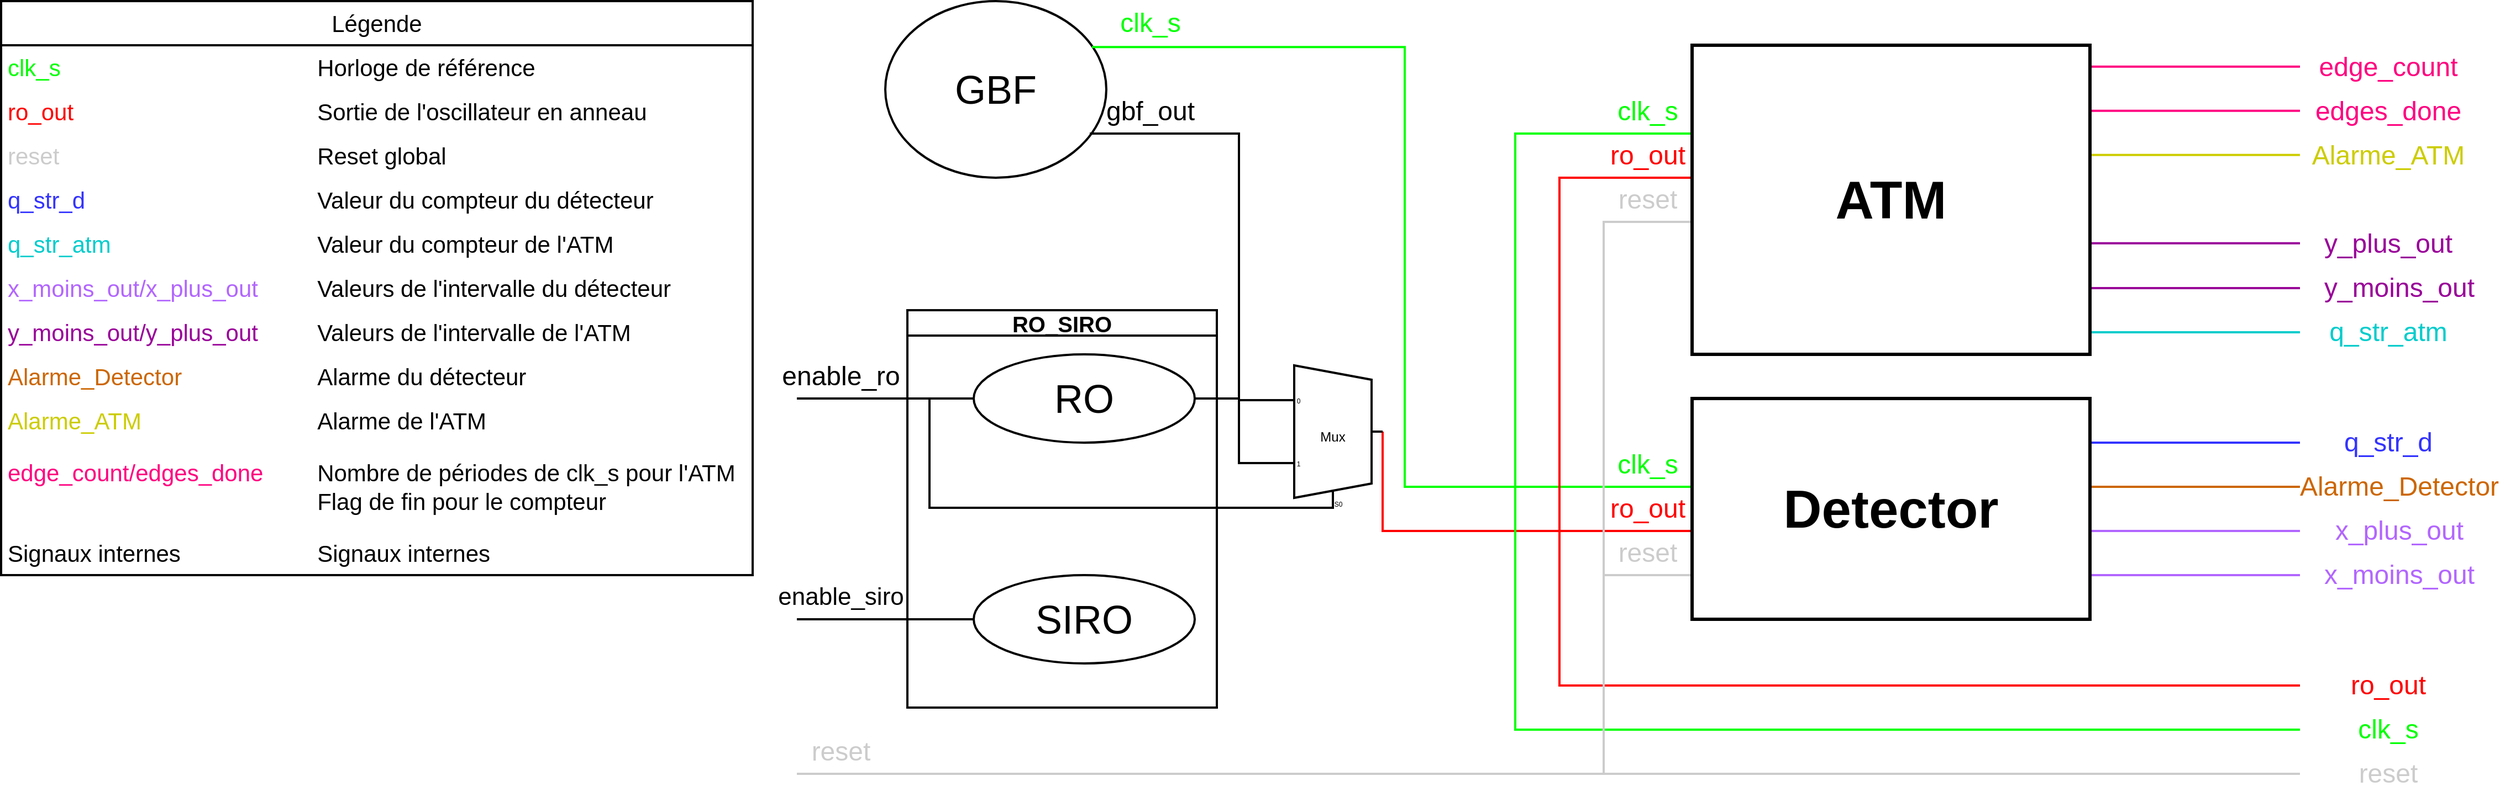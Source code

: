 <mxfile version="27.0.4">
  <diagram name="Page-1" id="GC6-_4quQgHcAGPAqGgp">
    <mxGraphModel dx="1213" dy="786" grid="1" gridSize="10" guides="1" tooltips="1" connect="1" arrows="1" fold="1" page="1" pageScale="1" pageWidth="2336" pageHeight="1654" math="0" shadow="0">
      <root>
        <mxCell id="0" />
        <mxCell id="1" parent="0" />
        <mxCell id="E8q-zRGyP3Mk961QcOPg-122" style="edgeStyle=orthogonalEdgeStyle;rounded=0;orthogonalLoop=1;jettySize=auto;html=1;endArrow=none;startFill=0;strokeColor=#CCCCCC;strokeWidth=2;" parent="1" edge="1">
          <mxGeometry relative="1" as="geometry">
            <mxPoint x="760" y="740" as="targetPoint" />
            <Array as="points">
              <mxPoint x="1570" y="560" />
              <mxPoint x="1490" y="560" />
              <mxPoint x="1490" y="740" />
            </Array>
            <mxPoint x="1570" y="560" as="sourcePoint" />
          </mxGeometry>
        </mxCell>
        <mxCell id="E8q-zRGyP3Mk961QcOPg-107" value="&lt;font style=&quot;font-size: 36px;&quot;&gt;GBF&lt;/font&gt;" style="ellipse;whiteSpace=wrap;html=1;strokeWidth=2;" parent="1" vertex="1">
          <mxGeometry x="840" y="40" width="200" height="160" as="geometry" />
        </mxCell>
        <mxCell id="E8q-zRGyP3Mk961QcOPg-15" style="edgeStyle=orthogonalEdgeStyle;rounded=0;orthogonalLoop=1;jettySize=auto;html=1;endArrow=none;startFill=0;entryX=0.935;entryY=0.26;entryDx=0;entryDy=0;entryPerimeter=0;strokeColor=light-dark(#00FF00,#EDEDED);strokeWidth=2;" parent="1" target="E8q-zRGyP3Mk961QcOPg-107" edge="1">
          <mxGeometry relative="1" as="geometry">
            <mxPoint x="1370" y="800" as="targetPoint" />
            <mxPoint x="1570" y="480" as="sourcePoint" />
            <Array as="points">
              <mxPoint x="1310" y="480" />
              <mxPoint x="1310" y="82" />
            </Array>
          </mxGeometry>
        </mxCell>
        <mxCell id="E8q-zRGyP3Mk961QcOPg-113" style="edgeStyle=orthogonalEdgeStyle;rounded=0;orthogonalLoop=1;jettySize=auto;html=1;exitX=0;exitY=0.5;exitDx=0;exitDy=0;endArrow=none;startFill=0;strokeWidth=2;" parent="1" edge="1">
          <mxGeometry relative="1" as="geometry">
            <mxPoint x="760" y="600" as="targetPoint" />
            <mxPoint x="920" y="600" as="sourcePoint" />
          </mxGeometry>
        </mxCell>
        <mxCell id="E8q-zRGyP3Mk961QcOPg-119" style="edgeStyle=orthogonalEdgeStyle;rounded=0;orthogonalLoop=1;jettySize=auto;html=1;exitX=0.389;exitY=1;exitDx=10;exitDy=0;exitPerimeter=0;endArrow=none;startFill=0;strokeWidth=2;" parent="1" source="E8q-zRGyP3Mk961QcOPg-115" edge="1">
          <mxGeometry relative="1" as="geometry">
            <mxPoint x="880" y="400" as="targetPoint" />
            <Array as="points">
              <mxPoint x="880" y="499" />
            </Array>
          </mxGeometry>
        </mxCell>
        <mxCell id="E8q-zRGyP3Mk961QcOPg-125" style="edgeStyle=orthogonalEdgeStyle;rounded=0;orthogonalLoop=1;jettySize=auto;html=1;exitX=1;exitY=0.5;exitDx=0;exitDy=-5;exitPerimeter=0;endArrow=none;startFill=0;strokeColor=#FF0000;strokeWidth=2;" parent="1" source="E8q-zRGyP3Mk961QcOPg-115" edge="1">
          <mxGeometry relative="1" as="geometry">
            <mxPoint x="1570" y="520" as="targetPoint" />
            <Array as="points">
              <mxPoint x="1290" y="520" />
            </Array>
          </mxGeometry>
        </mxCell>
        <mxCell id="E8q-zRGyP3Mk961QcOPg-115" value="Mux" style="shadow=0;dashed=0;align=center;html=1;strokeWidth=2;shape=mxgraph.electrical.abstract.mux2;whiteSpace=wrap;" parent="1" vertex="1">
          <mxGeometry x="1200" y="370" width="90" height="130" as="geometry" />
        </mxCell>
        <mxCell id="E8q-zRGyP3Mk961QcOPg-116" style="edgeStyle=orthogonalEdgeStyle;rounded=0;orthogonalLoop=1;jettySize=auto;html=1;exitX=0;exitY=0.658;exitDx=0;exitDy=3;exitPerimeter=0;endArrow=none;startFill=0;strokeWidth=2;" parent="1" source="E8q-zRGyP3Mk961QcOPg-115" edge="1">
          <mxGeometry relative="1" as="geometry">
            <mxPoint x="1025" y="160" as="targetPoint" />
            <Array as="points">
              <mxPoint x="1160" y="458" />
              <mxPoint x="1160" y="160" />
            </Array>
          </mxGeometry>
        </mxCell>
        <mxCell id="E8q-zRGyP3Mk961QcOPg-117" style="edgeStyle=orthogonalEdgeStyle;rounded=0;orthogonalLoop=1;jettySize=auto;html=1;exitX=1;exitY=0.5;exitDx=0;exitDy=0;entryX=0;entryY=0.219;entryDx=0;entryDy=3;entryPerimeter=0;endArrow=none;startFill=0;strokeWidth=2;" parent="1" source="E8q-zRGyP3Mk961QcOPg-110" target="E8q-zRGyP3Mk961QcOPg-115" edge="1">
          <mxGeometry relative="1" as="geometry" />
        </mxCell>
        <mxCell id="E8q-zRGyP3Mk961QcOPg-120" value="RO_SIRO" style="swimlane;whiteSpace=wrap;html=1;strokeWidth=2;fontSize=20;" parent="1" vertex="1">
          <mxGeometry x="860" y="320" width="280" height="360" as="geometry" />
        </mxCell>
        <mxCell id="E8q-zRGyP3Mk961QcOPg-110" value="&lt;font style=&quot;font-size: 36px;&quot;&gt;RO&lt;/font&gt;" style="ellipse;whiteSpace=wrap;html=1;strokeWidth=2;" parent="E8q-zRGyP3Mk961QcOPg-120" vertex="1">
          <mxGeometry x="60" y="40" width="200" height="80" as="geometry" />
        </mxCell>
        <mxCell id="E8q-zRGyP3Mk961QcOPg-121" value="&lt;font style=&quot;font-size: 36px;&quot;&gt;SIRO&lt;/font&gt;" style="ellipse;whiteSpace=wrap;html=1;strokeWidth=2;" parent="E8q-zRGyP3Mk961QcOPg-120" vertex="1">
          <mxGeometry x="60" y="240" width="200" height="80" as="geometry" />
        </mxCell>
        <mxCell id="E8q-zRGyP3Mk961QcOPg-210" style="edgeStyle=orthogonalEdgeStyle;rounded=0;orthogonalLoop=1;jettySize=auto;html=1;endArrow=none;startFill=0;strokeColor=light-dark(#00FF00,#EDEDED);strokeWidth=2;" parent="1" edge="1">
          <mxGeometry relative="1" as="geometry">
            <mxPoint x="1570" y="160" as="targetPoint" />
            <mxPoint x="2120" y="700" as="sourcePoint" />
            <Array as="points">
              <mxPoint x="1410" y="160" />
            </Array>
          </mxGeometry>
        </mxCell>
        <mxCell id="E8q-zRGyP3Mk961QcOPg-211" style="edgeStyle=orthogonalEdgeStyle;rounded=0;orthogonalLoop=1;jettySize=auto;html=1;endArrow=none;startFill=0;strokeColor=#FF0000;strokeWidth=2;fontSize=24;" parent="1" edge="1">
          <mxGeometry relative="1" as="geometry">
            <mxPoint x="1570" y="200" as="targetPoint" />
            <mxPoint x="2120" y="660" as="sourcePoint" />
            <Array as="points">
              <mxPoint x="1450" y="660" />
              <mxPoint x="1450" y="200" />
            </Array>
          </mxGeometry>
        </mxCell>
        <mxCell id="E8q-zRGyP3Mk961QcOPg-212" style="edgeStyle=orthogonalEdgeStyle;rounded=0;orthogonalLoop=1;jettySize=auto;html=1;endArrow=none;startFill=0;strokeColor=#CCCCCC;strokeWidth=2;fontSize=24;" parent="1" edge="1">
          <mxGeometry relative="1" as="geometry">
            <mxPoint x="1570" y="240" as="targetPoint" />
            <mxPoint x="2120" y="740" as="sourcePoint" />
            <Array as="points">
              <mxPoint x="1490" y="240" />
            </Array>
          </mxGeometry>
        </mxCell>
        <mxCell id="E8q-zRGyP3Mk961QcOPg-225" style="edgeStyle=orthogonalEdgeStyle;rounded=0;orthogonalLoop=1;jettySize=auto;html=1;endArrow=none;startFill=0;strokeColor=#B266FF;strokeWidth=2;fontSize=24;" parent="1" edge="1">
          <mxGeometry relative="1" as="geometry">
            <mxPoint x="2120" y="520" as="targetPoint" />
            <mxPoint x="1930" y="520" as="sourcePoint" />
          </mxGeometry>
        </mxCell>
        <mxCell id="E8q-zRGyP3Mk961QcOPg-226" style="edgeStyle=orthogonalEdgeStyle;rounded=0;orthogonalLoop=1;jettySize=auto;html=1;endArrow=none;startFill=0;strokeColor=#CC6600;strokeWidth=2;fontSize=24;" parent="1" edge="1">
          <mxGeometry relative="1" as="geometry">
            <mxPoint x="2120" y="480" as="targetPoint" />
            <mxPoint x="1930" y="480" as="sourcePoint" />
          </mxGeometry>
        </mxCell>
        <mxCell id="E8q-zRGyP3Mk961QcOPg-227" style="edgeStyle=orthogonalEdgeStyle;rounded=0;orthogonalLoop=1;jettySize=auto;html=1;endArrow=none;startFill=0;strokeColor=#3333FF;strokeWidth=2;fontSize=24;" parent="1" edge="1">
          <mxGeometry relative="1" as="geometry">
            <mxPoint x="2120" y="440" as="targetPoint" />
            <mxPoint x="1930" y="440" as="sourcePoint" />
          </mxGeometry>
        </mxCell>
        <mxCell id="E8q-zRGyP3Mk961QcOPg-228" style="edgeStyle=orthogonalEdgeStyle;rounded=0;orthogonalLoop=1;jettySize=auto;html=1;endArrow=none;startFill=0;strokeColor=#B266FF;strokeWidth=2;fontSize=24;" parent="1" edge="1">
          <mxGeometry relative="1" as="geometry">
            <mxPoint x="2120" y="560" as="targetPoint" />
            <mxPoint x="1930" y="560" as="sourcePoint" />
          </mxGeometry>
        </mxCell>
        <mxCell id="E8q-zRGyP3Mk961QcOPg-236" value="Légende" style="swimlane;fontStyle=0;childLayout=stackLayout;horizontal=1;startSize=40;horizontalStack=0;resizeParent=1;resizeParentMax=0;resizeLast=0;collapsible=1;marginBottom=0;whiteSpace=wrap;html=1;fontSize=21;strokeWidth=2;" parent="1" vertex="1">
          <mxGeometry x="40" y="40" width="680" height="520" as="geometry" />
        </mxCell>
        <mxCell id="E8q-zRGyP3Mk961QcOPg-237" value="&lt;span style=&quot;color: rgb(0, 255, 0);&quot;&gt;clk_s&lt;/span&gt;&lt;span style=&quot;white-space: pre;&quot;&gt;&#x9;&lt;/span&gt;&lt;span style=&quot;white-space: pre;&quot;&gt;&#x9;&lt;/span&gt;&lt;span style=&quot;white-space: pre;&quot;&gt;&#x9;&lt;/span&gt;&lt;span style=&quot;white-space: pre;&quot;&gt;&#x9;&lt;/span&gt;&lt;span style=&quot;white-space: pre;&quot;&gt;&#x9;&lt;/span&gt;Horloge de référence" style="text;strokeColor=none;fillColor=none;align=left;verticalAlign=middle;spacingLeft=4;spacingRight=4;overflow=hidden;points=[[0,0.5],[1,0.5]];portConstraint=eastwest;rotatable=0;whiteSpace=wrap;html=1;fontSize=21;strokeWidth=2;" parent="E8q-zRGyP3Mk961QcOPg-236" vertex="1">
          <mxGeometry y="40" width="680" height="40" as="geometry" />
        </mxCell>
        <mxCell id="E8q-zRGyP3Mk961QcOPg-238" value="&lt;span style=&quot;color: rgb(255, 0, 0);&quot;&gt;ro_out&lt;/span&gt;&lt;span style=&quot;white-space: pre;&quot;&gt;&#x9;&lt;/span&gt;&lt;span style=&quot;white-space: pre;&quot;&gt;&#x9;&lt;/span&gt;&lt;span style=&quot;white-space: pre;&quot;&gt;&#x9;&lt;/span&gt;&lt;span style=&quot;white-space: pre;&quot;&gt;&#x9;&lt;/span&gt;&lt;span style=&quot;white-space: pre;&quot;&gt;&#x9;&lt;/span&gt;Sortie de l&#39;oscillateur en anneau" style="text;strokeColor=none;fillColor=none;align=left;verticalAlign=middle;spacingLeft=4;spacingRight=4;overflow=hidden;points=[[0,0.5],[1,0.5]];portConstraint=eastwest;rotatable=0;whiteSpace=wrap;html=1;fontSize=21;strokeWidth=2;" parent="E8q-zRGyP3Mk961QcOPg-236" vertex="1">
          <mxGeometry y="80" width="680" height="40" as="geometry" />
        </mxCell>
        <mxCell id="E8q-zRGyP3Mk961QcOPg-239" value="&lt;span style=&quot;color: rgb(204, 204, 204);&quot;&gt;reset&lt;/span&gt;&lt;span style=&quot;white-space: pre;&quot;&gt;&#x9;&lt;/span&gt;&lt;span style=&quot;white-space: pre;&quot;&gt;&#x9;&lt;/span&gt;&lt;span style=&quot;white-space: pre;&quot;&gt;&#x9;&lt;/span&gt;&lt;span style=&quot;white-space: pre;&quot;&gt;&#x9;&lt;/span&gt;&lt;span style=&quot;white-space: pre;&quot;&gt;&#x9;&lt;/span&gt;Reset global" style="text;strokeColor=none;fillColor=none;align=left;verticalAlign=middle;spacingLeft=4;spacingRight=4;overflow=hidden;points=[[0,0.5],[1,0.5]];portConstraint=eastwest;rotatable=0;whiteSpace=wrap;html=1;fontSize=21;strokeWidth=2;" parent="E8q-zRGyP3Mk961QcOPg-236" vertex="1">
          <mxGeometry y="120" width="680" height="40" as="geometry" />
        </mxCell>
        <mxCell id="E8q-zRGyP3Mk961QcOPg-248" value="&lt;span style=&quot;color: rgb(51, 51, 255);&quot;&gt;q_str_d&lt;/span&gt;&lt;span style=&quot;white-space: pre;&quot;&gt;&#x9;&lt;/span&gt;&lt;span style=&quot;white-space: pre;&quot;&gt;&#x9;&lt;/span&gt;&lt;span style=&quot;white-space: pre;&quot;&gt;&#x9;&lt;/span&gt;&lt;span style=&quot;white-space: pre;&quot;&gt;&#x9;&lt;/span&gt;&lt;span style=&quot;white-space: pre;&quot;&gt;&#x9;&lt;/span&gt;Valeur du compteur du détecteur" style="text;strokeColor=none;fillColor=none;align=left;verticalAlign=middle;spacingLeft=4;spacingRight=4;overflow=hidden;points=[[0,0.5],[1,0.5]];portConstraint=eastwest;rotatable=0;whiteSpace=wrap;html=1;fontSize=21;strokeWidth=2;" parent="E8q-zRGyP3Mk961QcOPg-236" vertex="1">
          <mxGeometry y="160" width="680" height="40" as="geometry" />
        </mxCell>
        <mxCell id="E8q-zRGyP3Mk961QcOPg-246" value="&lt;span style=&quot;color: rgb(0, 204, 204);&quot;&gt;q_str_atm&lt;/span&gt;&lt;span style=&quot;white-space: pre;&quot;&gt;&#x9;&lt;/span&gt;&lt;span style=&quot;white-space: pre;&quot;&gt;&#x9;&lt;/span&gt;&lt;span style=&quot;white-space: pre;&quot;&gt;&#x9;&lt;/span&gt;&lt;span style=&quot;white-space: pre;&quot;&gt;&#x9;&lt;/span&gt;Valeur du compteur de l&#39;ATM" style="text;strokeColor=none;fillColor=none;align=left;verticalAlign=middle;spacingLeft=4;spacingRight=4;overflow=hidden;points=[[0,0.5],[1,0.5]];portConstraint=eastwest;rotatable=0;whiteSpace=wrap;html=1;fontSize=21;strokeWidth=2;" parent="E8q-zRGyP3Mk961QcOPg-236" vertex="1">
          <mxGeometry y="200" width="680" height="40" as="geometry" />
        </mxCell>
        <mxCell id="E8q-zRGyP3Mk961QcOPg-247" value="&lt;span style=&quot;color: rgb(178, 102, 255);&quot;&gt;x_moins_out/x_plus_out&lt;/span&gt;&lt;span style=&quot;white-space: pre;&quot;&gt;&#x9;&lt;/span&gt;&lt;span style=&quot;white-space: pre;&quot;&gt;&#x9;&lt;/span&gt;Valeurs de l&#39;intervalle du détecteur" style="text;strokeColor=none;fillColor=none;align=left;verticalAlign=middle;spacingLeft=4;spacingRight=4;overflow=hidden;points=[[0,0.5],[1,0.5]];portConstraint=eastwest;rotatable=0;whiteSpace=wrap;html=1;fontSize=21;strokeWidth=2;" parent="E8q-zRGyP3Mk961QcOPg-236" vertex="1">
          <mxGeometry y="240" width="680" height="40" as="geometry" />
        </mxCell>
        <mxCell id="E8q-zRGyP3Mk961QcOPg-251" value="&lt;span style=&quot;color: rgb(153, 0, 153);&quot;&gt;y_moins_out/y_plus_out&lt;/span&gt;&lt;span style=&quot;white-space: pre;&quot;&gt;&#x9;&lt;/span&gt;&lt;span style=&quot;white-space: pre;&quot;&gt;&#x9;&lt;/span&gt;Valeurs de l&#39;intervalle de l&#39;ATM" style="text;strokeColor=none;fillColor=none;align=left;verticalAlign=middle;spacingLeft=4;spacingRight=4;overflow=hidden;points=[[0,0.5],[1,0.5]];portConstraint=eastwest;rotatable=0;whiteSpace=wrap;html=1;fontSize=21;strokeWidth=2;" parent="E8q-zRGyP3Mk961QcOPg-236" vertex="1">
          <mxGeometry y="280" width="680" height="40" as="geometry" />
        </mxCell>
        <mxCell id="E8q-zRGyP3Mk961QcOPg-252" value="&lt;span style=&quot;color: rgb(204, 102, 0);&quot;&gt;Alarme_Detector&lt;/span&gt;&lt;span style=&quot;white-space: pre;&quot;&gt;&#x9;&lt;/span&gt;&lt;span style=&quot;white-space: pre;&quot;&gt;&#x9;&lt;/span&gt;&lt;span style=&quot;white-space: pre;&quot;&gt;&#x9;&lt;/span&gt;Alarme du détecteur" style="text;strokeColor=none;fillColor=none;align=left;verticalAlign=middle;spacingLeft=4;spacingRight=4;overflow=hidden;points=[[0,0.5],[1,0.5]];portConstraint=eastwest;rotatable=0;whiteSpace=wrap;html=1;fontSize=21;strokeWidth=2;" parent="E8q-zRGyP3Mk961QcOPg-236" vertex="1">
          <mxGeometry y="320" width="680" height="40" as="geometry" />
        </mxCell>
        <mxCell id="E8q-zRGyP3Mk961QcOPg-254" value="&lt;span style=&quot;color: rgb(204, 204, 0);&quot;&gt;Alarme_ATM&lt;/span&gt;&lt;span style=&quot;white-space: pre;&quot;&gt;&#x9;&lt;/span&gt;&lt;span style=&quot;white-space: pre;&quot;&gt;&#x9;&lt;/span&gt;&lt;span style=&quot;white-space: pre;&quot;&gt;&#x9;&lt;/span&gt;&lt;span style=&quot;white-space: pre;&quot;&gt;&#x9;&lt;/span&gt;Alarme de l&#39;ATM" style="text;strokeColor=none;fillColor=none;align=left;verticalAlign=middle;spacingLeft=4;spacingRight=4;overflow=hidden;points=[[0,0.5],[1,0.5]];portConstraint=eastwest;rotatable=0;whiteSpace=wrap;html=1;fontSize=21;strokeWidth=2;" parent="E8q-zRGyP3Mk961QcOPg-236" vertex="1">
          <mxGeometry y="360" width="680" height="40" as="geometry" />
        </mxCell>
        <mxCell id="E8q-zRGyP3Mk961QcOPg-250" value="&lt;div&gt;&lt;span style=&quot;color: rgb(255, 0, 128);&quot;&gt;edge_count/edges_done&lt;/span&gt;&lt;span style=&quot;white-space: pre;&quot;&gt;&#x9;&lt;/span&gt;Nombre de périodes de clk_s pour l&#39;ATM&lt;/div&gt;&lt;div&gt;&lt;span style=&quot;white-space: pre;&quot;&gt;&#x9;&lt;/span&gt;&lt;span style=&quot;white-space: pre;&quot;&gt;&#x9;&lt;/span&gt;&lt;span style=&quot;white-space: pre;&quot;&gt;&#x9;&lt;/span&gt;&lt;span style=&quot;white-space: pre;&quot;&gt;&#x9;&lt;/span&gt;&lt;span style=&quot;white-space: pre;&quot;&gt;&#x9;&lt;/span&gt;&lt;span style=&quot;white-space: pre;&quot;&gt;&#x9;&lt;/span&gt;Flag de fin pour le compteur&lt;/div&gt;" style="text;strokeColor=none;fillColor=none;align=left;verticalAlign=middle;spacingLeft=4;spacingRight=4;overflow=hidden;points=[[0,0.5],[1,0.5]];portConstraint=eastwest;rotatable=0;whiteSpace=wrap;html=1;fontSize=21;strokeWidth=2;" parent="E8q-zRGyP3Mk961QcOPg-236" vertex="1">
          <mxGeometry y="400" width="680" height="80" as="geometry" />
        </mxCell>
        <mxCell id="E8q-zRGyP3Mk961QcOPg-255" value="Signaux internes&lt;span style=&quot;white-space: pre;&quot;&gt;&#x9;&lt;/span&gt;&lt;span style=&quot;white-space: pre;&quot;&gt;&#x9;&lt;/span&gt;&lt;span style=&quot;white-space: pre;&quot;&gt;&#x9;&lt;/span&gt;Signaux internes" style="text;strokeColor=none;fillColor=none;align=left;verticalAlign=middle;spacingLeft=4;spacingRight=4;overflow=hidden;points=[[0,0.5],[1,0.5]];portConstraint=eastwest;rotatable=0;whiteSpace=wrap;html=1;fontSize=21;strokeWidth=2;" parent="E8q-zRGyP3Mk961QcOPg-236" vertex="1">
          <mxGeometry y="480" width="680" height="40" as="geometry" />
        </mxCell>
        <mxCell id="E8q-zRGyP3Mk961QcOPg-259" value="" style="edgeStyle=orthogonalEdgeStyle;rounded=0;orthogonalLoop=1;jettySize=auto;html=1;exitX=0;exitY=0.5;exitDx=0;exitDy=0;endArrow=none;startFill=0;strokeWidth=2;" parent="1" source="E8q-zRGyP3Mk961QcOPg-110" edge="1">
          <mxGeometry relative="1" as="geometry">
            <mxPoint x="760" y="400" as="targetPoint" />
            <mxPoint x="920" y="400" as="sourcePoint" />
          </mxGeometry>
        </mxCell>
        <mxCell id="E8q-zRGyP3Mk961QcOPg-260" value="&lt;font style=&quot;font-size: 24px;&quot;&gt;enable_ro&lt;/font&gt;" style="text;html=1;align=center;verticalAlign=middle;whiteSpace=wrap;rounded=0;" parent="1" vertex="1">
          <mxGeometry x="760" y="360" width="80" height="40" as="geometry" />
        </mxCell>
        <mxCell id="E8q-zRGyP3Mk961QcOPg-261" value="&lt;font style=&quot;font-size: 22px;&quot;&gt;enable_siro&lt;/font&gt;" style="text;html=1;align=center;verticalAlign=middle;whiteSpace=wrap;rounded=0;" parent="1" vertex="1">
          <mxGeometry x="760" y="560" width="80" height="40" as="geometry" />
        </mxCell>
        <mxCell id="E8q-zRGyP3Mk961QcOPg-278" value="&lt;font style=&quot;color: rgb(0, 255, 0);&quot;&gt;clk_s&lt;/font&gt;" style="text;html=1;align=center;verticalAlign=middle;whiteSpace=wrap;rounded=0;fontSize=24;" parent="1" vertex="1">
          <mxGeometry x="2160" y="680" width="80" height="40" as="geometry" />
        </mxCell>
        <mxCell id="E8q-zRGyP3Mk961QcOPg-280" value="&lt;font style=&quot;color: rgb(204, 204, 204);&quot;&gt;reset&lt;/font&gt;" style="text;html=1;align=center;verticalAlign=middle;whiteSpace=wrap;rounded=0;fontSize=24;" parent="1" vertex="1">
          <mxGeometry x="2160" y="720" width="80" height="40" as="geometry" />
        </mxCell>
        <mxCell id="E8q-zRGyP3Mk961QcOPg-282" value="&lt;font style=&quot;color: rgb(255, 0, 0);&quot;&gt;ro_out&lt;/font&gt;" style="text;html=1;align=center;verticalAlign=middle;whiteSpace=wrap;rounded=0;fontSize=24;" parent="1" vertex="1">
          <mxGeometry x="2160" y="640" width="80" height="40" as="geometry" />
        </mxCell>
        <mxCell id="E8q-zRGyP3Mk961QcOPg-283" value="&lt;font style=&quot;color: rgb(178, 102, 255);&quot;&gt;x_moins_out&lt;/font&gt;" style="text;html=1;align=center;verticalAlign=middle;whiteSpace=wrap;rounded=0;fontSize=24;" parent="1" vertex="1">
          <mxGeometry x="2170" y="540" width="80" height="40" as="geometry" />
        </mxCell>
        <mxCell id="E8q-zRGyP3Mk961QcOPg-284" value="&lt;font style=&quot;color: rgb(178, 102, 255);&quot;&gt;x_plus_out&lt;/font&gt;" style="text;html=1;align=center;verticalAlign=middle;whiteSpace=wrap;rounded=0;fontSize=24;" parent="1" vertex="1">
          <mxGeometry x="2170" y="500" width="80" height="40" as="geometry" />
        </mxCell>
        <mxCell id="E8q-zRGyP3Mk961QcOPg-285" value="&lt;font style=&quot;color: rgb(204, 102, 0);&quot;&gt;Alarme_Detector&lt;/font&gt;" style="text;html=1;align=center;verticalAlign=middle;whiteSpace=wrap;rounded=0;fontSize=24;" parent="1" vertex="1">
          <mxGeometry x="2170" y="460" width="80" height="40" as="geometry" />
        </mxCell>
        <mxCell id="E8q-zRGyP3Mk961QcOPg-286" value="&lt;font style=&quot;color: rgb(51, 51, 255);&quot;&gt;q_str_d&lt;/font&gt;" style="text;html=1;align=center;verticalAlign=middle;whiteSpace=wrap;rounded=0;fontSize=24;" parent="1" vertex="1">
          <mxGeometry x="2160" y="420" width="80" height="40" as="geometry" />
        </mxCell>
        <mxCell id="E8q-zRGyP3Mk961QcOPg-287" value="&lt;font style=&quot;color: rgb(0, 204, 204);&quot;&gt;q_str_atm&lt;/font&gt;" style="text;html=1;align=center;verticalAlign=middle;whiteSpace=wrap;rounded=0;fontSize=24;" parent="1" vertex="1">
          <mxGeometry x="2160" y="319.98" width="80" height="40" as="geometry" />
        </mxCell>
        <mxCell id="E8q-zRGyP3Mk961QcOPg-288" value="&lt;font style=&quot;color: rgb(153, 0, 153);&quot;&gt;y_plus_out&lt;/font&gt;" style="text;html=1;align=center;verticalAlign=middle;whiteSpace=wrap;rounded=0;fontSize=24;" parent="1" vertex="1">
          <mxGeometry x="2160" y="239.98" width="80" height="40" as="geometry" />
        </mxCell>
        <mxCell id="E8q-zRGyP3Mk961QcOPg-289" value="&lt;font style=&quot;color: rgb(153, 0, 153);&quot;&gt;y_moins_out&lt;/font&gt;" style="text;html=1;align=center;verticalAlign=middle;whiteSpace=wrap;rounded=0;fontSize=24;" parent="1" vertex="1">
          <mxGeometry x="2170" y="279.98" width="80" height="40" as="geometry" />
        </mxCell>
        <mxCell id="E8q-zRGyP3Mk961QcOPg-290" value="&lt;font&gt;&lt;span style=&quot;color: rgb(204, 204, 0);&quot;&gt;Alarme_ATM&lt;/span&gt;&lt;/font&gt;" style="text;html=1;align=center;verticalAlign=middle;whiteSpace=wrap;rounded=0;fontSize=24;" parent="1" vertex="1">
          <mxGeometry x="2160" y="159.98" width="80" height="40" as="geometry" />
        </mxCell>
        <mxCell id="E8q-zRGyP3Mk961QcOPg-292" value="&lt;font style=&quot;color: rgb(255, 0, 128);&quot;&gt;edge_count&lt;/font&gt;" style="text;html=1;align=center;verticalAlign=middle;whiteSpace=wrap;rounded=0;fontSize=24;" parent="1" vertex="1">
          <mxGeometry x="2160" y="79.98" width="80" height="40" as="geometry" />
        </mxCell>
        <mxCell id="E8q-zRGyP3Mk961QcOPg-293" value="&lt;font style=&quot;color: rgb(255, 0, 128);&quot;&gt;edges_done&lt;/font&gt;" style="text;html=1;align=center;verticalAlign=middle;whiteSpace=wrap;rounded=0;fontSize=24;" parent="1" vertex="1">
          <mxGeometry x="2160" y="119.98" width="80" height="40" as="geometry" />
        </mxCell>
        <mxCell id="E8q-zRGyP3Mk961QcOPg-294" value="&lt;font style=&quot;color: rgb(204, 204, 204);&quot;&gt;reset&lt;/font&gt;" style="text;html=1;align=center;verticalAlign=middle;whiteSpace=wrap;rounded=0;fontSize=24;" parent="1" vertex="1">
          <mxGeometry x="760" y="700" width="80" height="40" as="geometry" />
        </mxCell>
        <mxCell id="E8q-zRGyP3Mk961QcOPg-297" value="&lt;font style=&quot;color: rgb(0, 255, 0);&quot;&gt;clk_s&lt;/font&gt;" style="text;html=1;align=center;verticalAlign=middle;whiteSpace=wrap;rounded=0;fontSize=24;" parent="1" vertex="1">
          <mxGeometry x="1040" y="40" width="80" height="40" as="geometry" />
        </mxCell>
        <mxCell id="E8q-zRGyP3Mk961QcOPg-300" value="&lt;font style=&quot;color: rgb(0, 255, 0);&quot;&gt;clk_s&lt;/font&gt;" style="text;html=1;align=center;verticalAlign=middle;whiteSpace=wrap;rounded=0;fontSize=24;" parent="1" vertex="1">
          <mxGeometry x="1490" y="440" width="80" height="40" as="geometry" />
        </mxCell>
        <mxCell id="E8q-zRGyP3Mk961QcOPg-301" value="&lt;font style=&quot;color: rgb(204, 204, 204);&quot;&gt;reset&lt;/font&gt;" style="text;html=1;align=center;verticalAlign=middle;whiteSpace=wrap;rounded=0;fontSize=24;" parent="1" vertex="1">
          <mxGeometry x="1490" y="520" width="80" height="40" as="geometry" />
        </mxCell>
        <mxCell id="E8q-zRGyP3Mk961QcOPg-302" value="&lt;font style=&quot;color: rgb(255, 0, 0);&quot;&gt;ro_out&lt;/font&gt;" style="text;html=1;align=center;verticalAlign=middle;whiteSpace=wrap;rounded=0;fontSize=24;" parent="1" vertex="1">
          <mxGeometry x="1490" y="480" width="80" height="40" as="geometry" />
        </mxCell>
        <mxCell id="E8q-zRGyP3Mk961QcOPg-306" value="&lt;font style=&quot;color: rgb(0, 255, 0);&quot;&gt;clk_s&lt;/font&gt;" style="text;html=1;align=center;verticalAlign=middle;whiteSpace=wrap;rounded=0;fontSize=24;" parent="1" vertex="1">
          <mxGeometry x="1490" y="120.01" width="80" height="40" as="geometry" />
        </mxCell>
        <mxCell id="E8q-zRGyP3Mk961QcOPg-307" value="&lt;font style=&quot;color: rgb(204, 204, 204);&quot;&gt;reset&lt;/font&gt;" style="text;html=1;align=center;verticalAlign=middle;whiteSpace=wrap;rounded=0;fontSize=24;" parent="1" vertex="1">
          <mxGeometry x="1490" y="199.98" width="80" height="40" as="geometry" />
        </mxCell>
        <mxCell id="E8q-zRGyP3Mk961QcOPg-308" value="&lt;font style=&quot;color: rgb(255, 0, 0);&quot;&gt;ro_out&lt;/font&gt;" style="text;html=1;align=center;verticalAlign=middle;whiteSpace=wrap;rounded=0;fontSize=24;" parent="1" vertex="1">
          <mxGeometry x="1490" y="160.01" width="80" height="40" as="geometry" />
        </mxCell>
        <mxCell id="E8q-zRGyP3Mk961QcOPg-309" value="&lt;font style=&quot;font-size: 24px;&quot;&gt;gbf_out&lt;/font&gt;" style="text;html=1;align=center;verticalAlign=middle;whiteSpace=wrap;rounded=0;" parent="1" vertex="1">
          <mxGeometry x="1040" y="120" width="80" height="40" as="geometry" />
        </mxCell>
        <mxCell id="iYu-JtZ8b6EL9E_wAD44-4" value="" style="endArrow=none;html=1;rounded=0;fontSize=24;spacing=2;strokeWidth=2;strokeColor=#00CCCC;" parent="1" edge="1">
          <mxGeometry width="50" height="50" relative="1" as="geometry">
            <mxPoint x="1930" y="340" as="sourcePoint" />
            <mxPoint x="2120" y="340" as="targetPoint" />
          </mxGeometry>
        </mxCell>
        <mxCell id="iYu-JtZ8b6EL9E_wAD44-5" value="" style="endArrow=none;html=1;rounded=0;fontSize=24;spacing=2;strokeWidth=2;strokeColor=#990099;" parent="1" edge="1">
          <mxGeometry width="50" height="50" relative="1" as="geometry">
            <mxPoint x="1930" y="300" as="sourcePoint" />
            <mxPoint x="2120" y="300" as="targetPoint" />
          </mxGeometry>
        </mxCell>
        <mxCell id="iYu-JtZ8b6EL9E_wAD44-6" value="" style="endArrow=none;html=1;rounded=0;fontSize=24;spacing=2;strokeWidth=2;strokeColor=#990099;" parent="1" edge="1">
          <mxGeometry width="50" height="50" relative="1" as="geometry">
            <mxPoint x="1930" y="259.39" as="sourcePoint" />
            <mxPoint x="2120" y="259.39" as="targetPoint" />
          </mxGeometry>
        </mxCell>
        <mxCell id="iYu-JtZ8b6EL9E_wAD44-7" value="" style="endArrow=none;html=1;rounded=0;fontSize=24;spacing=2;strokeWidth=2;strokeColor=#CCCC00;" parent="1" edge="1">
          <mxGeometry width="50" height="50" relative="1" as="geometry">
            <mxPoint x="1930" y="179.39" as="sourcePoint" />
            <mxPoint x="2120" y="179.39" as="targetPoint" />
          </mxGeometry>
        </mxCell>
        <mxCell id="iYu-JtZ8b6EL9E_wAD44-8" value="" style="endArrow=none;html=1;rounded=0;fontSize=24;spacing=2;strokeWidth=2;strokeColor=#FF0080;" parent="1" edge="1">
          <mxGeometry width="50" height="50" relative="1" as="geometry">
            <mxPoint x="1930" y="139.39" as="sourcePoint" />
            <mxPoint x="2120" y="139.39" as="targetPoint" />
          </mxGeometry>
        </mxCell>
        <mxCell id="iYu-JtZ8b6EL9E_wAD44-9" value="" style="endArrow=none;html=1;rounded=0;fontSize=24;spacing=2;strokeWidth=2;strokeColor=#FF0080;" parent="1" edge="1">
          <mxGeometry width="50" height="50" relative="1" as="geometry">
            <mxPoint x="1930" y="99.39" as="sourcePoint" />
            <mxPoint x="2120" y="99.39" as="targetPoint" />
          </mxGeometry>
        </mxCell>
        <mxCell id="5whJcr3JQ7PeFG01kMal-2" value="&lt;b&gt;&lt;font style=&quot;font-size: 48px;&quot;&gt;Detector&lt;/font&gt;&lt;/b&gt;" style="rounded=0;whiteSpace=wrap;html=1;strokeWidth=3;" vertex="1" parent="1">
          <mxGeometry x="1570" y="400" width="360" height="200" as="geometry" />
        </mxCell>
        <mxCell id="5whJcr3JQ7PeFG01kMal-3" value="&lt;font style=&quot;font-size: 48px;&quot;&gt;&lt;b&gt;ATM&lt;/b&gt;&lt;/font&gt;" style="rounded=0;whiteSpace=wrap;html=1;strokeWidth=3;" vertex="1" parent="1">
          <mxGeometry x="1570" y="79.98" width="360" height="280.02" as="geometry" />
        </mxCell>
      </root>
    </mxGraphModel>
  </diagram>
</mxfile>
